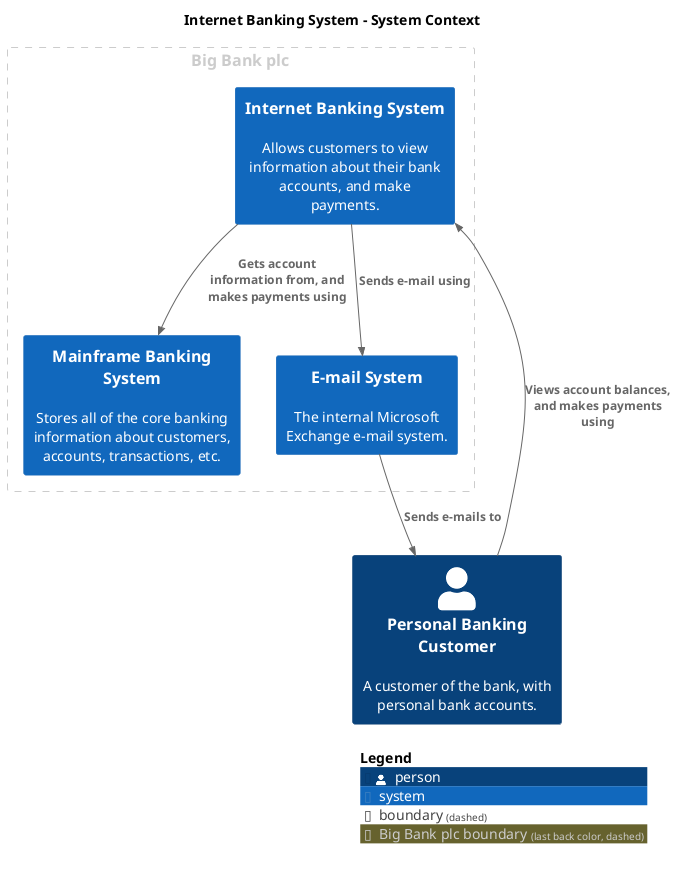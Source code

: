 @startuml
set separator none
title Internet Banking System - System Context

top to bottom direction

!include <C4/C4>
!include <C4/C4_Context>

AddBoundaryTag("Big Bank plc", $borderColor="#cccccc", $fontColor="#cccccc", $borderStyle="dashed")
Boundary(group_1, "Big Bank plc", $tags="Big Bank plc") {
  System(MainframeBankingSystem, "Mainframe Banking System", $descr="Stores all of the core banking information about customers, accounts, transactions, etc.", $tags="", $link="")
  System(EmailSystem, "E-mail System", $descr="The internal Microsoft Exchange e-mail system.", $tags="", $link="")
  System(InternetBankingSystem, "Internet Banking System", $descr="Allows customers to view information about their bank accounts, and make payments.", $tags="", $link="")
}

Person(PersonalBankingCustomer, "Personal Banking Customer", $descr="A customer of the bank, with personal bank accounts.", $tags="", $link="")

Rel(PersonalBankingCustomer, InternetBankingSystem, "Views account balances, and makes payments using", $techn="", $tags="", $link="")
Rel(InternetBankingSystem, MainframeBankingSystem, "Gets account information from, and makes payments using", $techn="", $tags="", $link="")
Rel(InternetBankingSystem, EmailSystem, "Sends e-mail using", $techn="", $tags="", $link="")
Rel(EmailSystem, PersonalBankingCustomer, "Sends e-mails to", $techn="", $tags="", $link="")

SHOW_LEGEND(true)
@enduml